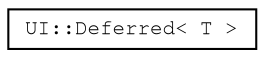digraph "Graphical Class Hierarchy"
{
 // LATEX_PDF_SIZE
  edge [fontname="FreeMono",fontsize="10",labelfontname="FreeMono",labelfontsize="10"];
  node [fontname="FreeMono",fontsize="10",shape=record];
  rankdir="LR";
  Node0 [label="UI::Deferred\< T \>",height=0.2,width=0.4,color="black", fillcolor="white", style="filled",URL="$struct_u_i_1_1_deferred.html",tooltip=" "];
}
